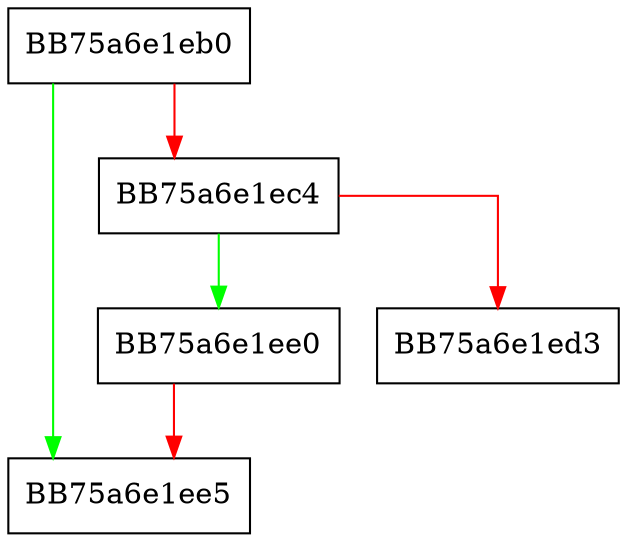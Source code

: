 digraph reserve {
  node [shape="box"];
  graph [splines=ortho];
  BB75a6e1eb0 -> BB75a6e1ee5 [color="green"];
  BB75a6e1eb0 -> BB75a6e1ec4 [color="red"];
  BB75a6e1ec4 -> BB75a6e1ee0 [color="green"];
  BB75a6e1ec4 -> BB75a6e1ed3 [color="red"];
  BB75a6e1ee0 -> BB75a6e1ee5 [color="red"];
}